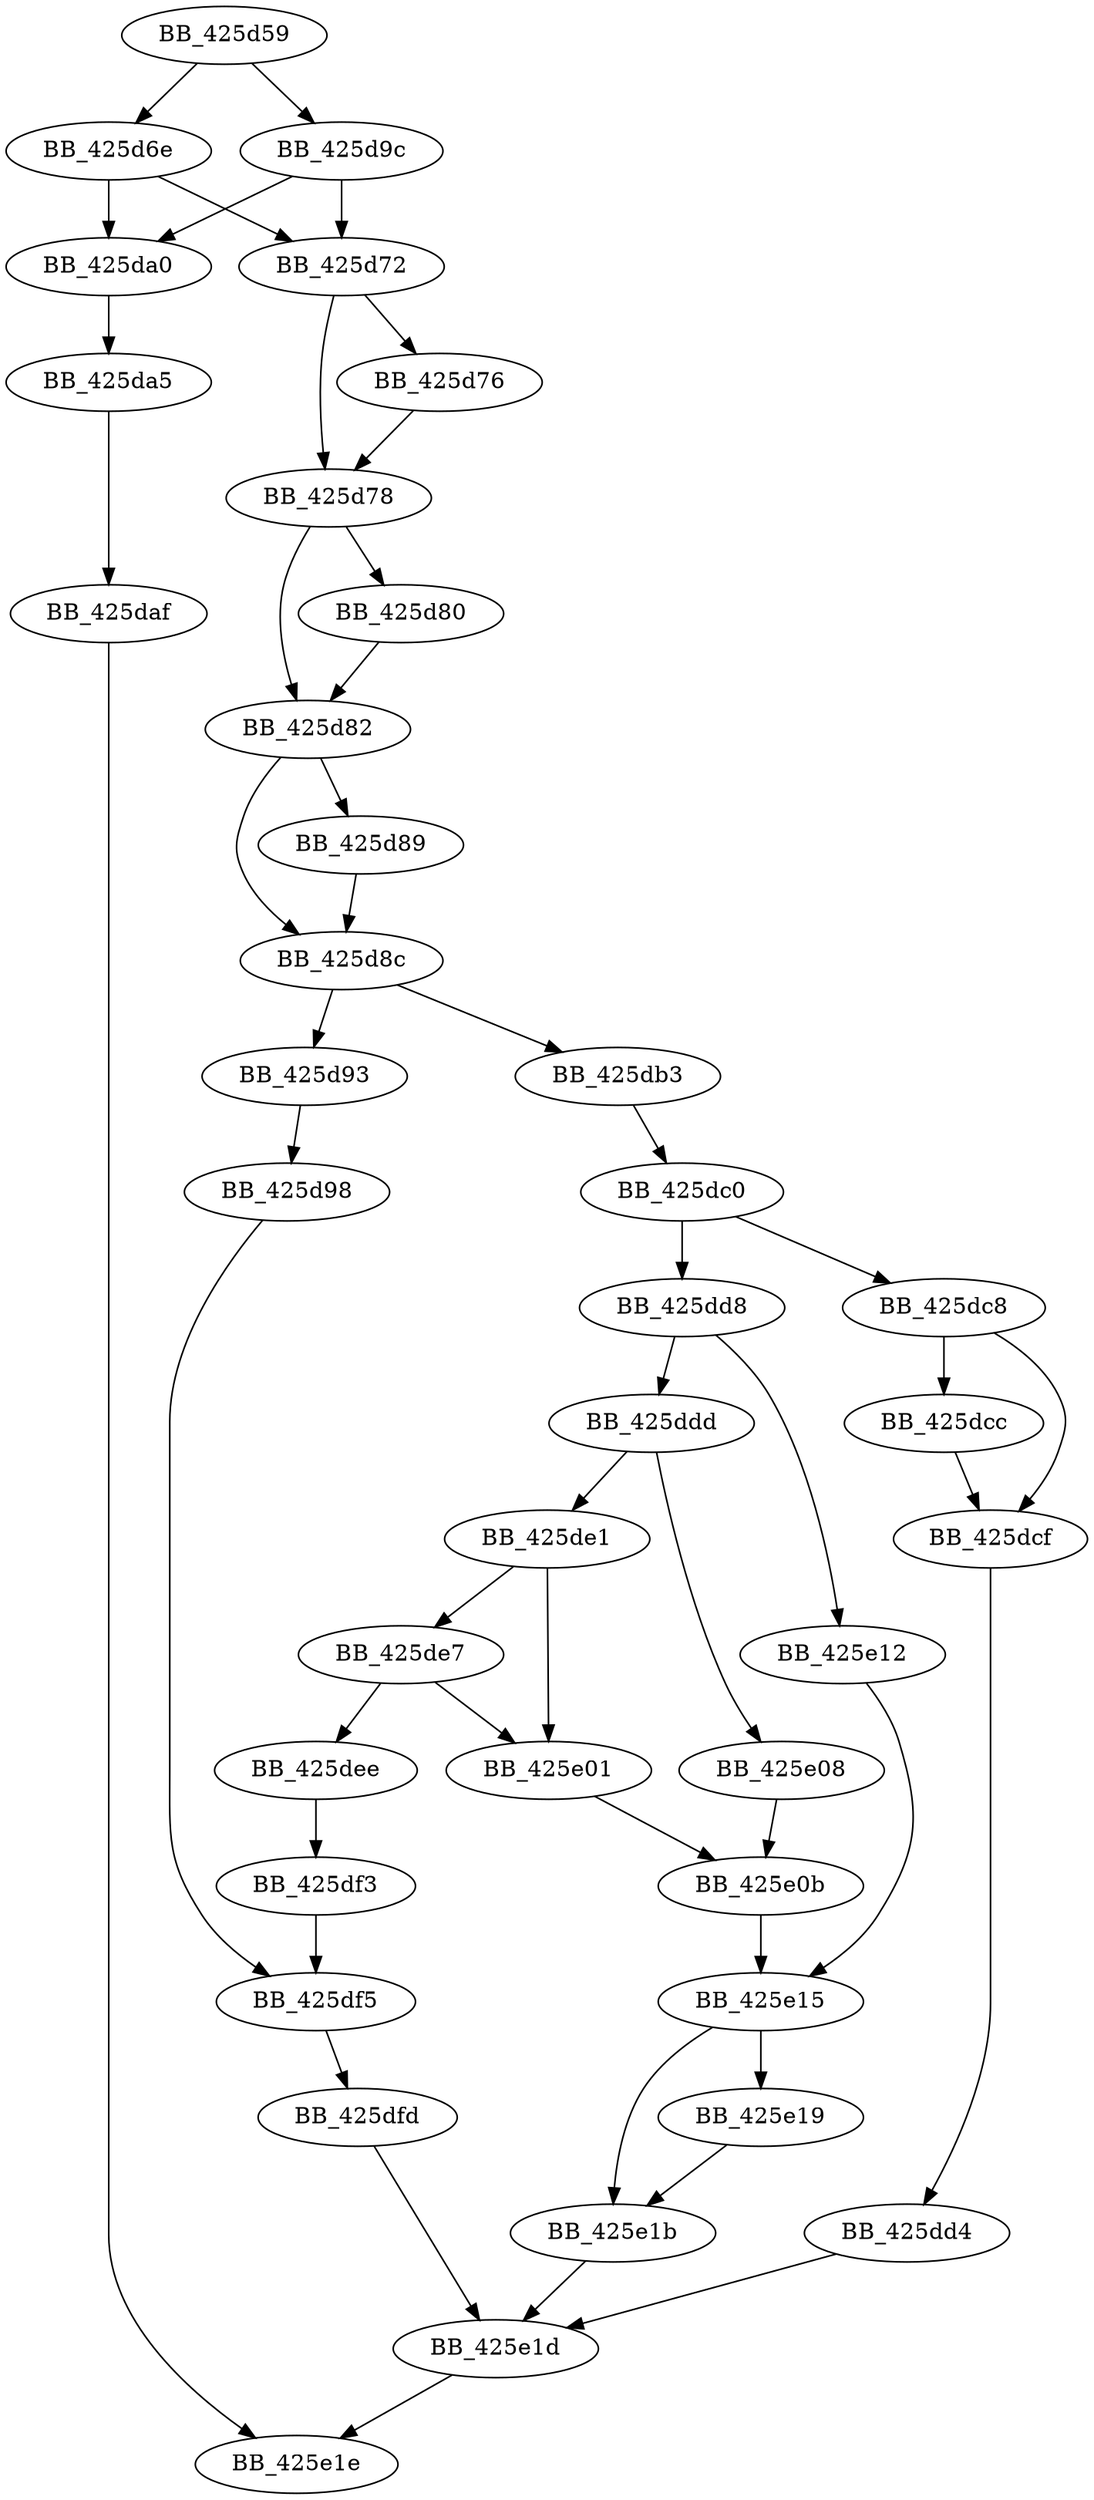 DiGraph __wcstombs_s_l{
BB_425d59->BB_425d6e
BB_425d59->BB_425d9c
BB_425d6e->BB_425d72
BB_425d6e->BB_425da0
BB_425d72->BB_425d76
BB_425d72->BB_425d78
BB_425d76->BB_425d78
BB_425d78->BB_425d80
BB_425d78->BB_425d82
BB_425d80->BB_425d82
BB_425d82->BB_425d89
BB_425d82->BB_425d8c
BB_425d89->BB_425d8c
BB_425d8c->BB_425d93
BB_425d8c->BB_425db3
BB_425d93->BB_425d98
BB_425d98->BB_425df5
BB_425d9c->BB_425d72
BB_425d9c->BB_425da0
BB_425da0->BB_425da5
BB_425da5->BB_425daf
BB_425daf->BB_425e1e
BB_425db3->BB_425dc0
BB_425dc0->BB_425dc8
BB_425dc0->BB_425dd8
BB_425dc8->BB_425dcc
BB_425dc8->BB_425dcf
BB_425dcc->BB_425dcf
BB_425dcf->BB_425dd4
BB_425dd4->BB_425e1d
BB_425dd8->BB_425ddd
BB_425dd8->BB_425e12
BB_425ddd->BB_425de1
BB_425ddd->BB_425e08
BB_425de1->BB_425de7
BB_425de1->BB_425e01
BB_425de7->BB_425dee
BB_425de7->BB_425e01
BB_425dee->BB_425df3
BB_425df3->BB_425df5
BB_425df5->BB_425dfd
BB_425dfd->BB_425e1d
BB_425e01->BB_425e0b
BB_425e08->BB_425e0b
BB_425e0b->BB_425e15
BB_425e12->BB_425e15
BB_425e15->BB_425e19
BB_425e15->BB_425e1b
BB_425e19->BB_425e1b
BB_425e1b->BB_425e1d
BB_425e1d->BB_425e1e
}

